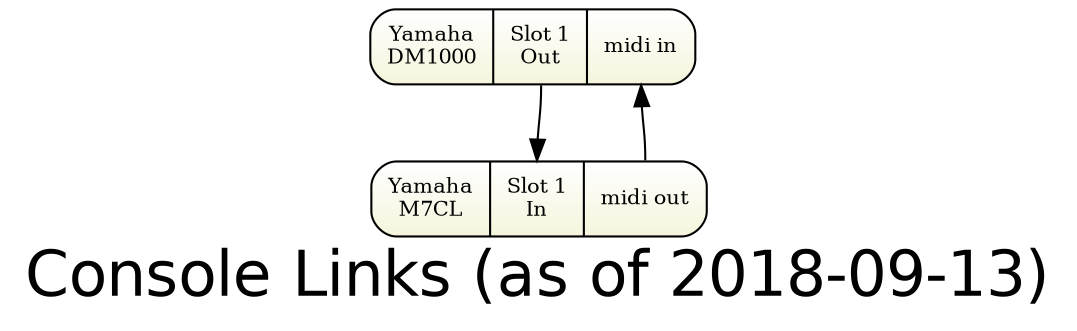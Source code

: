digraph topology1 { 
graph [overlap = true, fontsize = 30, rankdir=TB 
      label="Console Links (as of 2018-09-13)",
      fontname = Helvetica]

node [shape=Mrecord, tooltip="" , fontsize = 10,
      fillcolor="white:beige" , style=filled  
      gradientangle=270]
      
dm1k [label="
   {Yamaha\nDM1000}|
  {{ <link>Slot 1\nOut} }|{<midi>midi in} "]

m7 [label="
    {  Yamaha\nM7CL} |
    <link>Slot 1\nIn |
    <midi>midi out}
"]

dm1k:link -> m7:link
m7:midi -> dm1k:midi
} 